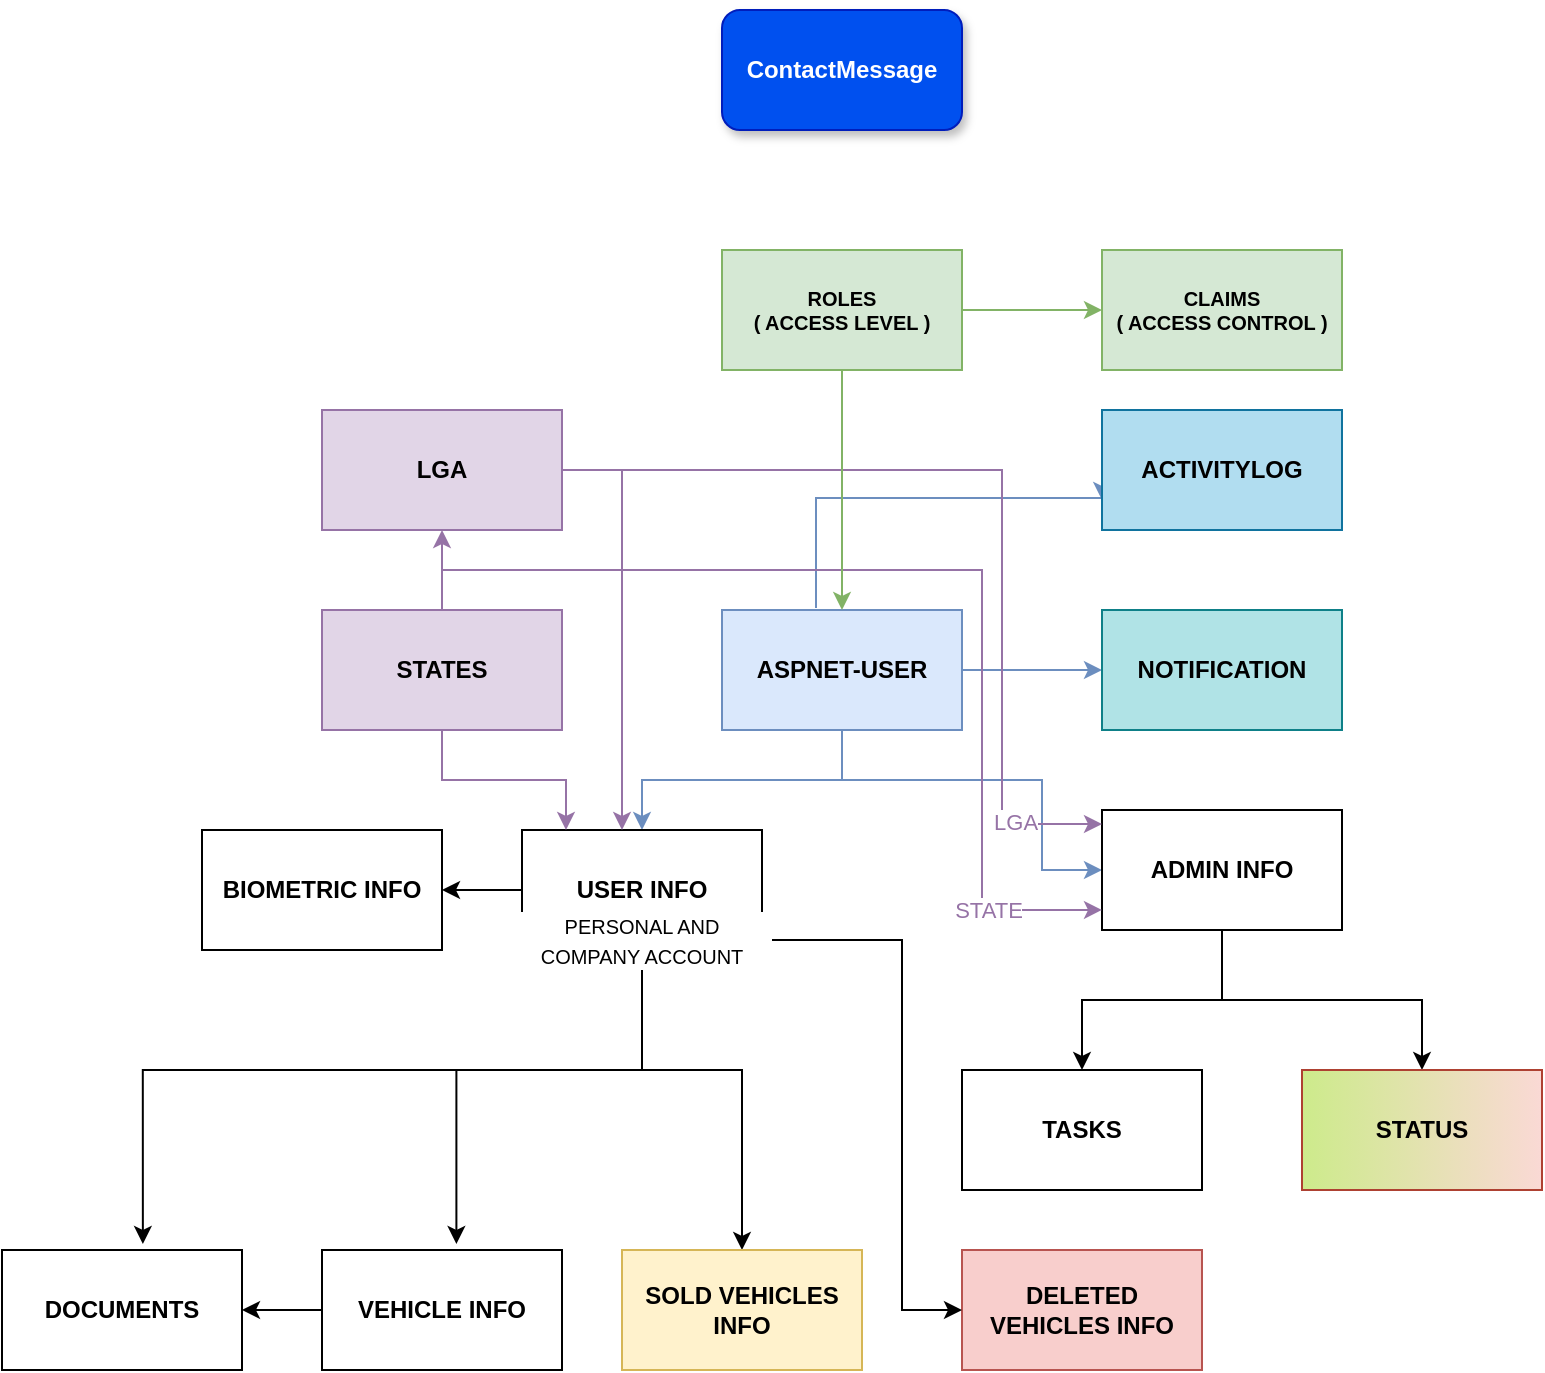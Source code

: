 <mxfile version="20.0.1" type="github">
  <diagram id="QxaEvgtWDEGrPVIypcde" name="Page-1">
    <mxGraphModel dx="1038" dy="1754" grid="1" gridSize="10" guides="1" tooltips="1" connect="1" arrows="1" fold="1" page="1" pageScale="1" pageWidth="827" pageHeight="1169" math="0" shadow="0">
      <root>
        <mxCell id="0" />
        <mxCell id="1" parent="0" />
        <mxCell id="cPWEJjM0-uG9yfalC7vt-35" style="edgeStyle=orthogonalEdgeStyle;rounded=0;orthogonalLoop=1;jettySize=auto;html=1;fontSize=12;fillColor=#dae8fc;strokeColor=#6c8ebf;" parent="1" source="cPWEJjM0-uG9yfalC7vt-1" target="cPWEJjM0-uG9yfalC7vt-2" edge="1">
          <mxGeometry relative="1" as="geometry">
            <mxPoint x="330" y="180" as="targetPoint" />
          </mxGeometry>
        </mxCell>
        <mxCell id="cPWEJjM0-uG9yfalC7vt-37" style="edgeStyle=orthogonalEdgeStyle;rounded=0;orthogonalLoop=1;jettySize=auto;html=1;fontSize=12;fillColor=#dae8fc;strokeColor=#6c8ebf;" parent="1" source="cPWEJjM0-uG9yfalC7vt-1" target="cPWEJjM0-uG9yfalC7vt-6" edge="1">
          <mxGeometry relative="1" as="geometry">
            <mxPoint x="490" y="190" as="targetPoint" />
            <Array as="points">
              <mxPoint x="430" y="165" />
              <mxPoint x="530" y="165" />
            </Array>
          </mxGeometry>
        </mxCell>
        <mxCell id="cPWEJjM0-uG9yfalC7vt-66" value="" style="edgeStyle=orthogonalEdgeStyle;rounded=0;orthogonalLoop=1;jettySize=auto;html=1;fontSize=12;fontColor=#000000;fillColor=#dae8fc;strokeColor=#6c8ebf;" parent="1" source="cPWEJjM0-uG9yfalC7vt-1" target="cPWEJjM0-uG9yfalC7vt-65" edge="1">
          <mxGeometry relative="1" as="geometry" />
        </mxCell>
        <mxCell id="cPWEJjM0-uG9yfalC7vt-84" style="edgeStyle=orthogonalEdgeStyle;rounded=0;orthogonalLoop=1;jettySize=auto;html=1;fontSize=10;fontColor=#000000;entryX=0;entryY=0.75;entryDx=0;entryDy=0;fillColor=#dae8fc;strokeColor=#6c8ebf;" parent="1" target="cPWEJjM0-uG9yfalC7vt-74" edge="1">
          <mxGeometry relative="1" as="geometry">
            <mxPoint x="547" y="24" as="targetPoint" />
            <mxPoint x="417" y="79" as="sourcePoint" />
            <Array as="points">
              <mxPoint x="417" y="24" />
            </Array>
          </mxGeometry>
        </mxCell>
        <mxCell id="cPWEJjM0-uG9yfalC7vt-1" value="&lt;b&gt;ASPNET-USER&lt;/b&gt;" style="rounded=0;whiteSpace=wrap;html=1;fillColor=#dae8fc;strokeColor=#6c8ebf;" parent="1" vertex="1">
          <mxGeometry x="370" y="80" width="120" height="60" as="geometry" />
        </mxCell>
        <mxCell id="cPWEJjM0-uG9yfalC7vt-24" value="" style="edgeStyle=orthogonalEdgeStyle;rounded=0;orthogonalLoop=1;jettySize=auto;html=1;fontSize=12;" parent="1" source="cPWEJjM0-uG9yfalC7vt-2" target="cPWEJjM0-uG9yfalC7vt-23" edge="1">
          <mxGeometry relative="1" as="geometry" />
        </mxCell>
        <mxCell id="cPWEJjM0-uG9yfalC7vt-60" style="edgeStyle=orthogonalEdgeStyle;rounded=0;orthogonalLoop=1;jettySize=auto;html=1;fontSize=12;fontColor=#000000;entryX=0.587;entryY=-0.05;entryDx=0;entryDy=0;entryPerimeter=0;" parent="1" source="cPWEJjM0-uG9yfalC7vt-2" target="cPWEJjM0-uG9yfalC7vt-11" edge="1">
          <mxGeometry relative="1" as="geometry">
            <mxPoint x="80" y="370" as="targetPoint" />
            <Array as="points">
              <mxPoint x="330" y="310" />
              <mxPoint x="80" y="310" />
            </Array>
          </mxGeometry>
        </mxCell>
        <mxCell id="cPWEJjM0-uG9yfalC7vt-62" style="edgeStyle=orthogonalEdgeStyle;rounded=0;orthogonalLoop=1;jettySize=auto;html=1;fontSize=12;fontColor=#000000;entryX=0.5;entryY=0;entryDx=0;entryDy=0;" parent="1" source="cPWEJjM0-uG9yfalC7vt-2" target="cPWEJjM0-uG9yfalC7vt-57" edge="1">
          <mxGeometry relative="1" as="geometry">
            <mxPoint x="380" y="390" as="targetPoint" />
            <Array as="points">
              <mxPoint x="330" y="310" />
              <mxPoint x="380" y="310" />
            </Array>
          </mxGeometry>
        </mxCell>
        <mxCell id="cPWEJjM0-uG9yfalC7vt-63" style="edgeStyle=orthogonalEdgeStyle;rounded=0;orthogonalLoop=1;jettySize=auto;html=1;entryX=0.56;entryY=-0.05;entryDx=0;entryDy=0;entryPerimeter=0;fontSize=12;fontColor=#000000;" parent="1" source="cPWEJjM0-uG9yfalC7vt-2" target="cPWEJjM0-uG9yfalC7vt-10" edge="1">
          <mxGeometry relative="1" as="geometry">
            <Array as="points">
              <mxPoint x="330" y="310" />
              <mxPoint x="237" y="310" />
            </Array>
          </mxGeometry>
        </mxCell>
        <mxCell id="cPWEJjM0-uG9yfalC7vt-2" value="&lt;b&gt;&lt;font style=&quot;font-size: 12px;&quot;&gt;USER INFO&lt;/font&gt;&lt;/b&gt;" style="rounded=0;whiteSpace=wrap;html=1;" parent="1" vertex="1">
          <mxGeometry x="270" y="190" width="120" height="60" as="geometry" />
        </mxCell>
        <mxCell id="cPWEJjM0-uG9yfalC7vt-46" value="" style="edgeStyle=orthogonalEdgeStyle;rounded=0;orthogonalLoop=1;jettySize=auto;html=1;fontSize=12;" parent="1" source="cPWEJjM0-uG9yfalC7vt-6" target="cPWEJjM0-uG9yfalC7vt-45" edge="1">
          <mxGeometry relative="1" as="geometry" />
        </mxCell>
        <mxCell id="cPWEJjM0-uG9yfalC7vt-50" style="edgeStyle=orthogonalEdgeStyle;rounded=0;orthogonalLoop=1;jettySize=auto;html=1;entryX=0.5;entryY=0;entryDx=0;entryDy=0;fontSize=12;" parent="1" source="cPWEJjM0-uG9yfalC7vt-6" target="cPWEJjM0-uG9yfalC7vt-49" edge="1">
          <mxGeometry relative="1" as="geometry" />
        </mxCell>
        <mxCell id="cPWEJjM0-uG9yfalC7vt-6" value="&lt;b&gt;&lt;font style=&quot;font-size: 12px;&quot;&gt;ADMIN INFO&lt;/font&gt;&lt;/b&gt;" style="rounded=0;whiteSpace=wrap;html=1;" parent="1" vertex="1">
          <mxGeometry x="560" y="180" width="120" height="60" as="geometry" />
        </mxCell>
        <mxCell id="cPWEJjM0-uG9yfalC7vt-33" value="" style="edgeStyle=orthogonalEdgeStyle;rounded=0;orthogonalLoop=1;jettySize=auto;html=1;fontSize=12;" parent="1" source="cPWEJjM0-uG9yfalC7vt-10" target="cPWEJjM0-uG9yfalC7vt-11" edge="1">
          <mxGeometry relative="1" as="geometry" />
        </mxCell>
        <mxCell id="cPWEJjM0-uG9yfalC7vt-10" value="&lt;b&gt;&lt;font style=&quot;font-size: 12px;&quot;&gt;VEHICLE INFO&lt;/font&gt;&lt;/b&gt;" style="rounded=0;whiteSpace=wrap;html=1;" parent="1" vertex="1">
          <mxGeometry x="170" y="400" width="120" height="60" as="geometry" />
        </mxCell>
        <mxCell id="cPWEJjM0-uG9yfalC7vt-11" value="&lt;b&gt;&lt;font style=&quot;font-size: 12px;&quot;&gt;DOCUMENTS&lt;/font&gt;&lt;/b&gt;" style="rounded=0;whiteSpace=wrap;html=1;" parent="1" vertex="1">
          <mxGeometry x="10" y="400" width="120" height="60" as="geometry" />
        </mxCell>
        <mxCell id="cPWEJjM0-uG9yfalC7vt-32" value="" style="edgeStyle=orthogonalEdgeStyle;rounded=0;orthogonalLoop=1;jettySize=auto;html=1;fontSize=12;fillColor=#e1d5e7;strokeColor=#9673a6;" parent="1" source="cPWEJjM0-uG9yfalC7vt-22" target="cPWEJjM0-uG9yfalC7vt-19" edge="1">
          <mxGeometry relative="1" as="geometry" />
        </mxCell>
        <mxCell id="cPWEJjM0-uG9yfalC7vt-69" style="edgeStyle=orthogonalEdgeStyle;rounded=0;orthogonalLoop=1;jettySize=auto;html=1;fontSize=12;fontColor=#000000;fillColor=#e1d5e7;strokeColor=#9673a6;" parent="1" source="cPWEJjM0-uG9yfalC7vt-19" edge="1">
          <mxGeometry relative="1" as="geometry">
            <mxPoint x="320" y="190" as="targetPoint" />
            <Array as="points">
              <mxPoint x="320" y="10" />
            </Array>
          </mxGeometry>
        </mxCell>
        <mxCell id="cPWEJjM0-uG9yfalC7vt-90" style="edgeStyle=orthogonalEdgeStyle;rounded=0;orthogonalLoop=1;jettySize=auto;html=1;fillColor=#e1d5e7;strokeColor=#9673a6;" parent="1" source="cPWEJjM0-uG9yfalC7vt-19" edge="1">
          <mxGeometry relative="1" as="geometry">
            <mxPoint x="560" y="187" as="targetPoint" />
            <Array as="points">
              <mxPoint x="510" y="10" />
              <mxPoint x="510" y="187" />
            </Array>
          </mxGeometry>
        </mxCell>
        <mxCell id="cPWEJjM0-uG9yfalC7vt-99" value="&amp;nbsp;LGA" style="edgeLabel;html=1;align=center;verticalAlign=middle;resizable=0;points=[];fontColor=#9673A6;" parent="cPWEJjM0-uG9yfalC7vt-90" vertex="1" connectable="0">
          <mxGeometry x="0.798" y="1" relative="1" as="geometry">
            <mxPoint as="offset" />
          </mxGeometry>
        </mxCell>
        <mxCell id="cPWEJjM0-uG9yfalC7vt-19" value="&lt;b&gt;LGA&lt;/b&gt;" style="rounded=0;whiteSpace=wrap;html=1;fillColor=#e1d5e7;strokeColor=#9673a6;" parent="1" vertex="1">
          <mxGeometry x="170" y="-20" width="120" height="60" as="geometry" />
        </mxCell>
        <mxCell id="cPWEJjM0-uG9yfalC7vt-27" style="edgeStyle=orthogonalEdgeStyle;rounded=0;orthogonalLoop=1;jettySize=auto;html=1;fontSize=12;fillColor=#e1d5e7;strokeColor=#9673a6;" parent="1" source="cPWEJjM0-uG9yfalC7vt-22" target="cPWEJjM0-uG9yfalC7vt-2" edge="1">
          <mxGeometry relative="1" as="geometry">
            <Array as="points">
              <mxPoint x="230" y="165" />
              <mxPoint x="292" y="165" />
            </Array>
          </mxGeometry>
        </mxCell>
        <mxCell id="cPWEJjM0-uG9yfalC7vt-94" style="edgeStyle=orthogonalEdgeStyle;rounded=0;orthogonalLoop=1;jettySize=auto;html=1;entryX=0;entryY=0.833;entryDx=0;entryDy=0;entryPerimeter=0;fillColor=#e1d5e7;strokeColor=#9673a6;" parent="1" source="cPWEJjM0-uG9yfalC7vt-22" target="cPWEJjM0-uG9yfalC7vt-6" edge="1">
          <mxGeometry relative="1" as="geometry">
            <mxPoint x="550" y="230" as="targetPoint" />
            <Array as="points">
              <mxPoint x="230" y="60" />
              <mxPoint x="500" y="60" />
              <mxPoint x="500" y="230" />
            </Array>
          </mxGeometry>
        </mxCell>
        <mxCell id="cPWEJjM0-uG9yfalC7vt-97" value="STATE" style="edgeLabel;html=1;align=center;verticalAlign=middle;resizable=0;points=[];fontColor=#9673A6;" parent="cPWEJjM0-uG9yfalC7vt-94" vertex="1" connectable="0">
          <mxGeometry x="0.78" relative="1" as="geometry">
            <mxPoint as="offset" />
          </mxGeometry>
        </mxCell>
        <mxCell id="cPWEJjM0-uG9yfalC7vt-22" value="&lt;b&gt;STATES&lt;/b&gt;" style="rounded=0;whiteSpace=wrap;html=1;fillColor=#e1d5e7;strokeColor=#9673a6;" parent="1" vertex="1">
          <mxGeometry x="170" y="80" width="120" height="60" as="geometry" />
        </mxCell>
        <mxCell id="cPWEJjM0-uG9yfalC7vt-23" value="&lt;b&gt;BIOMETRIC INFO&lt;/b&gt;" style="rounded=0;whiteSpace=wrap;html=1;" parent="1" vertex="1">
          <mxGeometry x="110" y="190" width="120" height="60" as="geometry" />
        </mxCell>
        <mxCell id="cPWEJjM0-uG9yfalC7vt-45" value="&lt;b&gt;&lt;font style=&quot;font-size: 12px;&quot;&gt;TASKS&lt;/font&gt;&lt;/b&gt;" style="rounded=0;whiteSpace=wrap;html=1;" parent="1" vertex="1">
          <mxGeometry x="490" y="310" width="120" height="60" as="geometry" />
        </mxCell>
        <mxCell id="cPWEJjM0-uG9yfalC7vt-49" value="&lt;b&gt;&lt;font style=&quot;font-size: 12px;&quot;&gt;STATUS&lt;/font&gt;&lt;/b&gt;" style="rounded=0;whiteSpace=wrap;html=1;fillColor=#fad9d5;strokeColor=#ae4132;gradientDirection=west;gradientColor=#CDEB8B;" parent="1" vertex="1">
          <mxGeometry x="660" y="310" width="120" height="60" as="geometry" />
        </mxCell>
        <mxCell id="cPWEJjM0-uG9yfalC7vt-57" value="&lt;b&gt;&lt;font style=&quot;font-size: 12px;&quot;&gt;SOLD VEHICLES INFO&lt;/font&gt;&lt;/b&gt;" style="rounded=0;whiteSpace=wrap;html=1;fillColor=#fff2cc;strokeColor=#d6b656;" parent="1" vertex="1">
          <mxGeometry x="320" y="400" width="120" height="60" as="geometry" />
        </mxCell>
        <mxCell id="cPWEJjM0-uG9yfalC7vt-65" value="&lt;b&gt;NOTIFICATION&lt;/b&gt;" style="whiteSpace=wrap;html=1;rounded=0;fillColor=#b0e3e6;strokeColor=#0e8088;" parent="1" vertex="1">
          <mxGeometry x="560" y="80" width="120" height="60" as="geometry" />
        </mxCell>
        <mxCell id="cPWEJjM0-uG9yfalC7vt-74" value="&lt;b&gt;ACTIVITYLOG&lt;/b&gt;" style="rounded=0;whiteSpace=wrap;html=1;fillColor=#b1ddf0;strokeColor=#10739e;" parent="1" vertex="1">
          <mxGeometry x="560" y="-20" width="120" height="60" as="geometry" />
        </mxCell>
        <mxCell id="cPWEJjM0-uG9yfalC7vt-78" value="&lt;b&gt;DELETED VEHICLES INFO&lt;/b&gt;" style="rounded=0;whiteSpace=wrap;html=1;fillColor=#f8cecc;strokeColor=#b85450;" parent="1" vertex="1">
          <mxGeometry x="490" y="400" width="120" height="60" as="geometry" />
        </mxCell>
        <mxCell id="cPWEJjM0-uG9yfalC7vt-89" style="edgeStyle=orthogonalEdgeStyle;rounded=0;orthogonalLoop=1;jettySize=auto;html=1;fontSize=10;fontColor=#000000;entryX=0;entryY=0.5;entryDx=0;entryDy=0;" parent="1" source="cPWEJjM0-uG9yfalC7vt-80" target="cPWEJjM0-uG9yfalC7vt-78" edge="1">
          <mxGeometry relative="1" as="geometry">
            <mxPoint x="460" y="430" as="targetPoint" />
            <Array as="points">
              <mxPoint x="460" y="245" />
              <mxPoint x="460" y="430" />
            </Array>
          </mxGeometry>
        </mxCell>
        <mxCell id="cPWEJjM0-uG9yfalC7vt-80" value="&lt;font style=&quot;font-size: 10px;&quot;&gt;PERSONAL AND COMPANY ACCOUNT&lt;/font&gt;" style="text;html=1;strokeColor=none;fillColor=none;align=center;verticalAlign=middle;whiteSpace=wrap;rounded=0;labelBackgroundColor=#FFFFFF;fontSize=12;fontColor=#000000;" parent="1" vertex="1">
          <mxGeometry x="265" y="240" width="130" height="10" as="geometry" />
        </mxCell>
        <mxCell id="cPWEJjM0-uG9yfalC7vt-85" style="edgeStyle=orthogonalEdgeStyle;rounded=0;orthogonalLoop=1;jettySize=auto;html=1;fontSize=10;fontColor=#000000;fillColor=#d5e8d4;strokeColor=#82b366;" parent="1" source="cPWEJjM0-uG9yfalC7vt-82" target="cPWEJjM0-uG9yfalC7vt-1" edge="1">
          <mxGeometry relative="1" as="geometry" />
        </mxCell>
        <mxCell id="cPWEJjM0-uG9yfalC7vt-87" value="" style="edgeStyle=orthogonalEdgeStyle;rounded=0;orthogonalLoop=1;jettySize=auto;html=1;fontSize=10;fontColor=#000000;fillColor=#d5e8d4;strokeColor=#82b366;" parent="1" source="cPWEJjM0-uG9yfalC7vt-82" target="cPWEJjM0-uG9yfalC7vt-86" edge="1">
          <mxGeometry relative="1" as="geometry" />
        </mxCell>
        <mxCell id="cPWEJjM0-uG9yfalC7vt-82" value="&lt;b&gt;ROLES&lt;br&gt;( ACCESS LEVEL )&lt;/b&gt;" style="rounded=0;whiteSpace=wrap;html=1;labelBackgroundColor=none;fontSize=10;fillColor=#d5e8d4;strokeColor=#82b366;" parent="1" vertex="1">
          <mxGeometry x="370" y="-100" width="120" height="60" as="geometry" />
        </mxCell>
        <mxCell id="cPWEJjM0-uG9yfalC7vt-86" value="&lt;b&gt;CLAIMS&lt;br&gt;( ACCESS CONTROL )&lt;/b&gt;" style="whiteSpace=wrap;html=1;fontSize=10;fillColor=#d5e8d4;strokeColor=#82b366;rounded=0;labelBackgroundColor=none;" parent="1" vertex="1">
          <mxGeometry x="560" y="-100" width="120" height="60" as="geometry" />
        </mxCell>
        <mxCell id="whD3KECxhPtcQZWWVqlT-1" value="&lt;b&gt;ContactMessage&lt;/b&gt;" style="rounded=1;whiteSpace=wrap;html=1;fillColor=#0050ef;fontColor=#ffffff;strokeColor=#001DBC;shadow=1;glass=0;sketch=0;" vertex="1" parent="1">
          <mxGeometry x="370" y="-220" width="120" height="60" as="geometry" />
        </mxCell>
      </root>
    </mxGraphModel>
  </diagram>
</mxfile>
